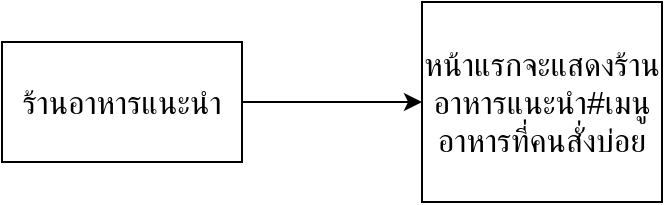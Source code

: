 <mxfile version="20.1.1" type="device"><diagram id="qcAB1qbJtSXiPIG35l0n" name="Page-1"><mxGraphModel dx="1259" dy="672" grid="1" gridSize="10" guides="1" tooltips="1" connect="1" arrows="1" fold="1" page="1" pageScale="1" pageWidth="850" pageHeight="1100" math="0" shadow="0"><root><mxCell id="0"/><mxCell id="1" parent="0"/><mxCell id="-qNsM1Y8ORSt-nhWugx6-4" value="" style="edgeStyle=orthogonalEdgeStyle;rounded=0;orthogonalLoop=1;jettySize=auto;html=1;fontSize=16;" parent="1" source="-qNsM1Y8ORSt-nhWugx6-1" target="-qNsM1Y8ORSt-nhWugx6-3" edge="1"><mxGeometry relative="1" as="geometry"/></mxCell><mxCell id="-qNsM1Y8ORSt-nhWugx6-1" value="&lt;font style=&quot;font-size: 16px;&quot;&gt;ร้านอาหารแนะนำ&lt;/font&gt;" style="rounded=0;whiteSpace=wrap;html=1;" parent="1" vertex="1"><mxGeometry x="70" y="150" width="120" height="60" as="geometry"/></mxCell><mxCell id="-qNsM1Y8ORSt-nhWugx6-3" value="&lt;font style=&quot;font-size: 16px;&quot;&gt;หน้าแรกจะแสดงร้านอาหารแนะนำ#เมนูอาหารที่คนสั่งบ่อย&lt;/font&gt;" style="rounded=0;whiteSpace=wrap;html=1;" parent="1" vertex="1"><mxGeometry x="280" y="130" width="120" height="100" as="geometry"/></mxCell></root></mxGraphModel></diagram></mxfile>